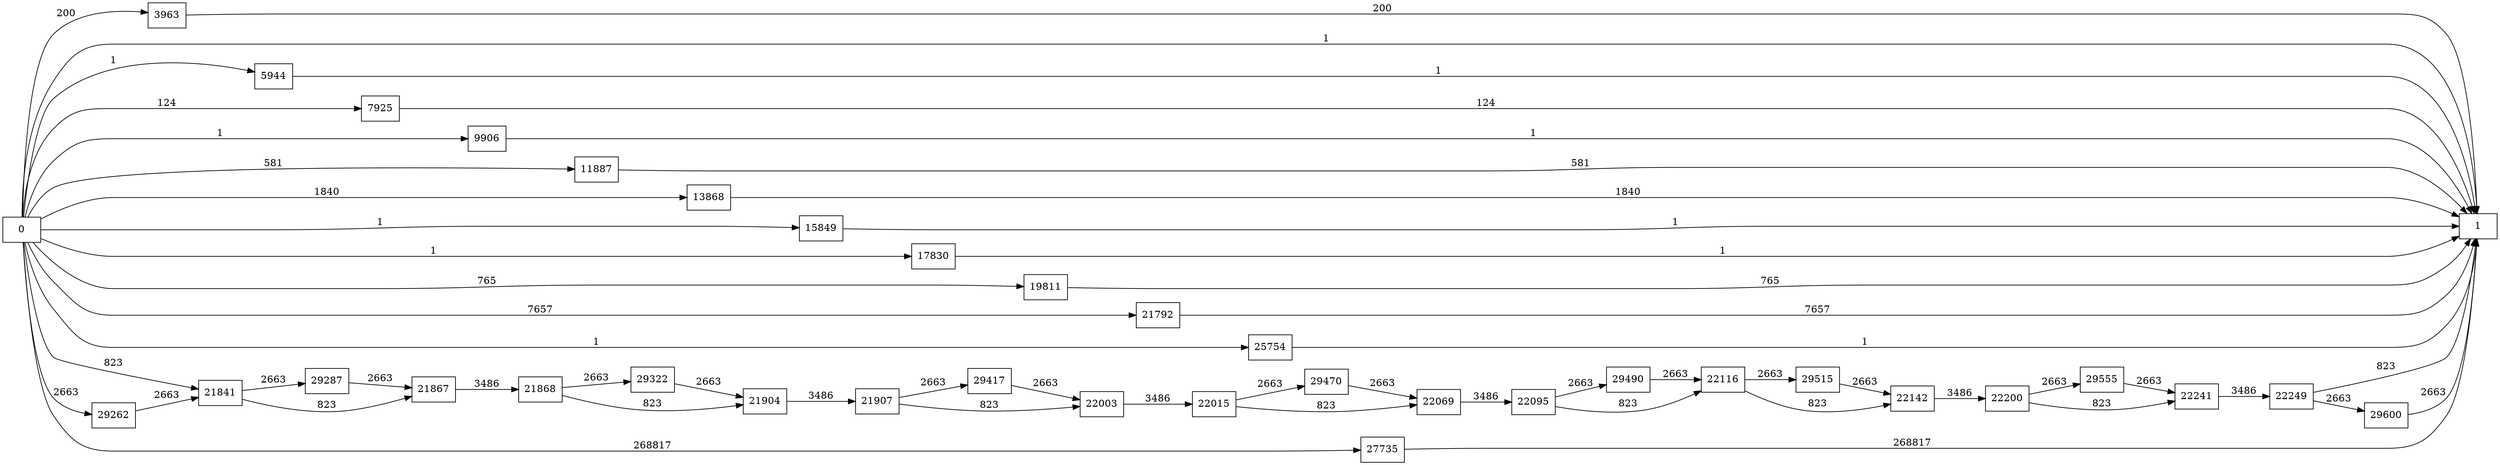 digraph {
	graph [rankdir=LR]
	node [shape=rectangle]
	3963 -> 1 [label=200]
	5944 -> 1 [label=1]
	7925 -> 1 [label=124]
	9906 -> 1 [label=1]
	11887 -> 1 [label=581]
	13868 -> 1 [label=1840]
	15849 -> 1 [label=1]
	17830 -> 1 [label=1]
	19811 -> 1 [label=765]
	21792 -> 1 [label=7657]
	21841 -> 21867 [label=823]
	21841 -> 29287 [label=2663]
	21867 -> 21868 [label=3486]
	21868 -> 21904 [label=823]
	21868 -> 29322 [label=2663]
	21904 -> 21907 [label=3486]
	21907 -> 22003 [label=823]
	21907 -> 29417 [label=2663]
	22003 -> 22015 [label=3486]
	22015 -> 22069 [label=823]
	22015 -> 29470 [label=2663]
	22069 -> 22095 [label=3486]
	22095 -> 22116 [label=823]
	22095 -> 29490 [label=2663]
	22116 -> 22142 [label=823]
	22116 -> 29515 [label=2663]
	22142 -> 22200 [label=3486]
	22200 -> 22241 [label=823]
	22200 -> 29555 [label=2663]
	22241 -> 22249 [label=3486]
	22249 -> 1 [label=823]
	22249 -> 29600 [label=2663]
	25754 -> 1 [label=1]
	27735 -> 1 [label=268817]
	29262 -> 21841 [label=2663]
	29287 -> 21867 [label=2663]
	29322 -> 21904 [label=2663]
	29417 -> 22003 [label=2663]
	29470 -> 22069 [label=2663]
	29490 -> 22116 [label=2663]
	29515 -> 22142 [label=2663]
	29555 -> 22241 [label=2663]
	29600 -> 1 [label=2663]
	0 -> 1 [label=1]
	0 -> 3963 [label=200]
	0 -> 5944 [label=1]
	0 -> 7925 [label=124]
	0 -> 9906 [label=1]
	0 -> 11887 [label=581]
	0 -> 13868 [label=1840]
	0 -> 15849 [label=1]
	0 -> 17830 [label=1]
	0 -> 19811 [label=765]
	0 -> 21792 [label=7657]
	0 -> 21841 [label=823]
	0 -> 25754 [label=1]
	0 -> 27735 [label=268817]
	0 -> 29262 [label=2663]
}
